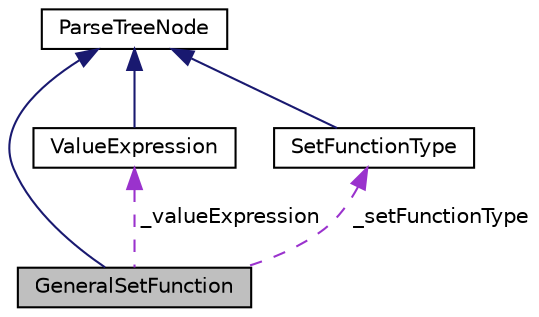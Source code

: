 digraph "GeneralSetFunction"
{
  edge [fontname="Helvetica",fontsize="10",labelfontname="Helvetica",labelfontsize="10"];
  node [fontname="Helvetica",fontsize="10",shape=record];
  Node2 [label="GeneralSetFunction",height=0.2,width=0.4,color="black", fillcolor="grey75", style="filled", fontcolor="black"];
  Node3 -> Node2 [dir="back",color="midnightblue",fontsize="10",style="solid",fontname="Helvetica"];
  Node3 [label="ParseTreeNode",height=0.2,width=0.4,color="black", fillcolor="white", style="filled",URL="$classParseTreeNode.html"];
  Node4 -> Node2 [dir="back",color="darkorchid3",fontsize="10",style="dashed",label=" _valueExpression" ,fontname="Helvetica"];
  Node4 [label="ValueExpression",height=0.2,width=0.4,color="black", fillcolor="white", style="filled",URL="$classValueExpression.html"];
  Node3 -> Node4 [dir="back",color="midnightblue",fontsize="10",style="solid",fontname="Helvetica"];
  Node5 -> Node2 [dir="back",color="darkorchid3",fontsize="10",style="dashed",label=" _setFunctionType" ,fontname="Helvetica"];
  Node5 [label="SetFunctionType",height=0.2,width=0.4,color="black", fillcolor="white", style="filled",URL="$classSetFunctionType.html"];
  Node3 -> Node5 [dir="back",color="midnightblue",fontsize="10",style="solid",fontname="Helvetica"];
}
